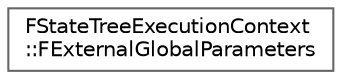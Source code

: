 digraph "Graphical Class Hierarchy"
{
 // INTERACTIVE_SVG=YES
 // LATEX_PDF_SIZE
  bgcolor="transparent";
  edge [fontname=Helvetica,fontsize=10,labelfontname=Helvetica,labelfontsize=10];
  node [fontname=Helvetica,fontsize=10,shape=box,height=0.2,width=0.4];
  rankdir="LR";
  Node0 [id="Node000000",label="FStateTreeExecutionContext\l::FExternalGlobalParameters",height=0.2,width=0.4,color="grey40", fillcolor="white", style="filled",URL="$d1/d7e/structFStateTreeExecutionContext_1_1FExternalGlobalParameters.html",tooltip="Structure to-be-populated and set for any StateTree using any EStateTreeDataSourceType::ExternalGloba..."];
}
